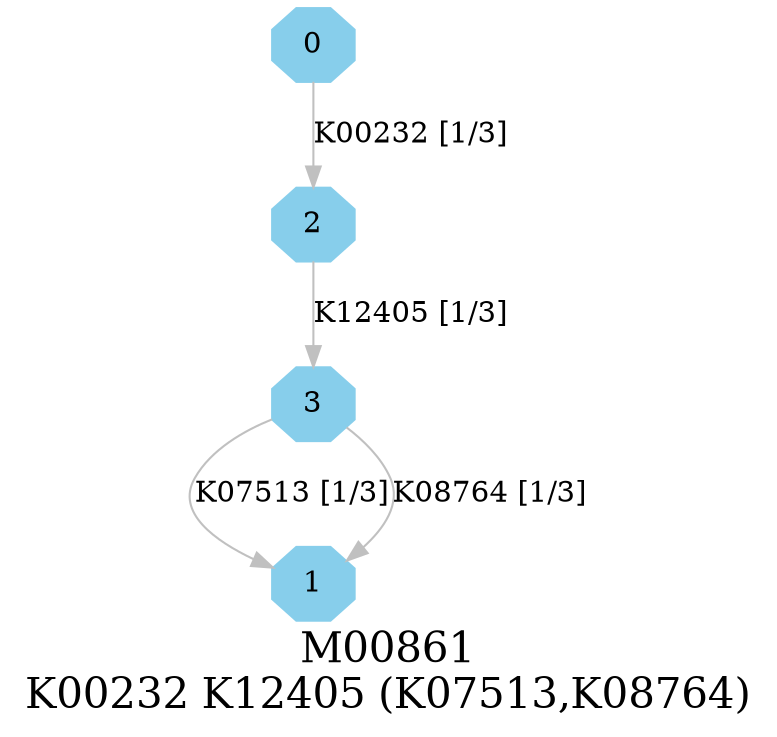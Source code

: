 digraph G {
graph [label="M00861
K00232 K12405 (K07513,K08764)",fontsize=20];
node [shape=box,style=filled];
edge [len=3,color=grey];
{node [width=.3,height=.3,shape=octagon,style=filled,color=skyblue] 0 1 2 3 }
0 -> 2 [label="K00232 [1/3]"];
2 -> 3 [label="K12405 [1/3]"];
3 -> 1 [label="K07513 [1/3]"];
3 -> 1 [label="K08764 [1/3]"];
}